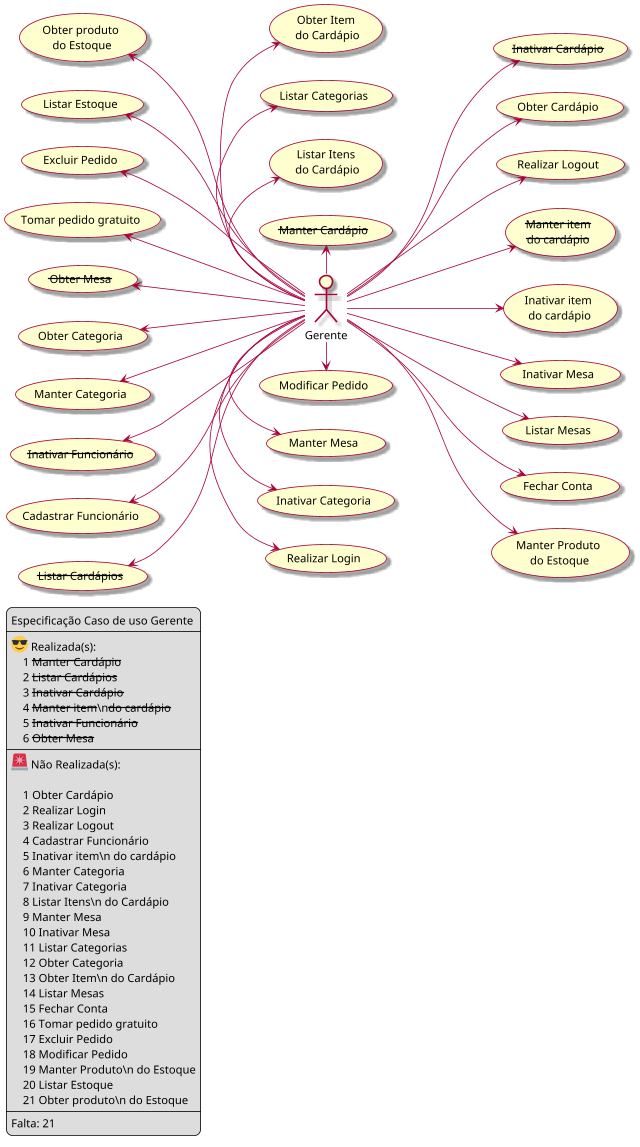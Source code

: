 @startuml
  
/'
  Observações. 
  1 -Quando aumentar a lista tem que replicar nas outras
  2 - Para deixar o texto taxado utilize a tag<s> dentro da lista  
'/


'============ Caso de uso gerente
!$actGerente = "Gerente"
!$actAliasGerente = "gerente"
!$ltCasoUsoGerente = [
    "<s>Manter Cardápio</s>", "<s>Listar Cardápios</s>", "<s>Inativar Cardápio</s>", "Obter Cardápio",
    "Realizar Login", "Realizar Logout", "Cadastrar Funcionário", "<s>Manter item</s>\\n<s>do cardápio</s>",
    "Inativar item\\n do cardápio", "<s>Inativar Funcionário</s>", "Manter Categoria", "Inativar Categoria",
    "Listar Itens\\n do Cardápio", "Manter Mesa", "Inativar Mesa", "Listar Categorias", "Obter Categoria",
    "Obter Item\\n do Cardápio", "Listar Mesas", "<s>Obter Mesa</s>", "Fechar Conta", "Tomar pedido gratuito",
    "Excluir Pedido", "Modificar Pedido", "Manter Produto\\n do Estoque", "Listar Estoque", "Obter produto\\n do Estoque"
    ]
!$ltaliasCaseUsoGerente = [
    "manterCardapio", "listarCardapios", "inativarCardapio", "obterCardapio", "realizarLogin", "realizarLogout", "cadastrarFuncionario",
    "manterItemCardapio", "inativarItemCardapio", "inativarFuncionario", "manterCategoria", "inativarCategoria",
    "listarItensCardapio", "manterMesa", "inativarMesa", "listarCategorias", "obterCategoria", "obterItemCardapio",
    "listarMesas", "obterMesa" , "fecharConta", "tomarPedidoGratuito", "excluirPedido", "modificarPedido", "manterProdutoEstoque",
    "listarEstoque", "obterProdutoEstoque"
    ]
!$ltSentido = [
    "left", "up", "down", "down", "right", "down",
    "up", "down", "down", "up", "up", "right", "left",
    "right", "down", "left", "up", "left", "down", "up",
    "down", "up", "up", "right", "down", "up", "up"
    ]    

!$actObj = "actor"

!procedure $criarCasoDeUso($actObj, $actGeneric, $actAliasGeneric, $ltGeneric, $ltAlGeneric)
    !$j = 0     
    $actObj $actGeneric as $actAliasGeneric
    !while ($j < %size($ltGeneric))
        !$left = "left"
        ($ltGeneric[$j]) as $ltAlGeneric[$j]
        $actAliasGeneric --$ltSentido[$j]-> $ltAlGeneric[$j]
        !$j = $j + 1
    !endwhile      
!endprocedure

!procedure $mostrarEspecifsFeitas($ltGeneric)
    !$j = 0     
    !$k = 0
    legend left
      Especificação Caso de uso Gerente
      ----
      <:sunglasses:> Realizada(s):
      !while ($j < %size($ltGeneric))
        !if ("<s>" == %substr($ltCasoUsoGerente[$j], 0, 3))
          !$k = $k + 1
          $k $ltCasoUsoGerente[$j]
        !endif
          !$j = $j + 1
      !endwhile
      'Zerar indices'
      !$l = 0
      !$j = 0
      ----
      <:rotating_light:> Não Realizada(s): 
      
      !while ($j < %size($ltGeneric))
        !if ("<s>" != %substr($ltCasoUsoGerente[$j], 0, 3))
          !$l = $l + 1
          $l $ltCasoUsoGerente[$j]
        !endif
          !$j = $j + 1
      !endwhile 
      !$restEspecifs = 0
      !$restEspecifs = %size($ltGeneric) - $k
      ----
      Falta: $restEspecifs
    end legend
!endprocedure    

scale 0.8
skin rose
left to right direction

!if (%size($ltCasoUsoGerente) == %size($ltaliasCaseUsoGerente)) && (%size($ltSentido) == %size($ltCasoUsoGerente))
  $criarCasoDeUso($actObj, $actGerente, $actAliasGerente, $ltCasoUsoGerente, $ltaliasCaseUsoGerente)
  $mostrarEspecifsFeitas($ltCasoUsoGerente)
!else  
  !$resultLtCasoUso = %size($ltCasoUsoGerente)
  !$resultLtAliasCasoUso = %size($ltaliasCaseUsoGerente)
  !$resultLtSentido = %size($ltSentido)
  note left : Valores diferentes:\nlista Gerente:$resultLtCasoUso\nlista alias:$resultLtAliasCasoUso\nlista sentido:$resultLtSentido
!endif  


@enduml 